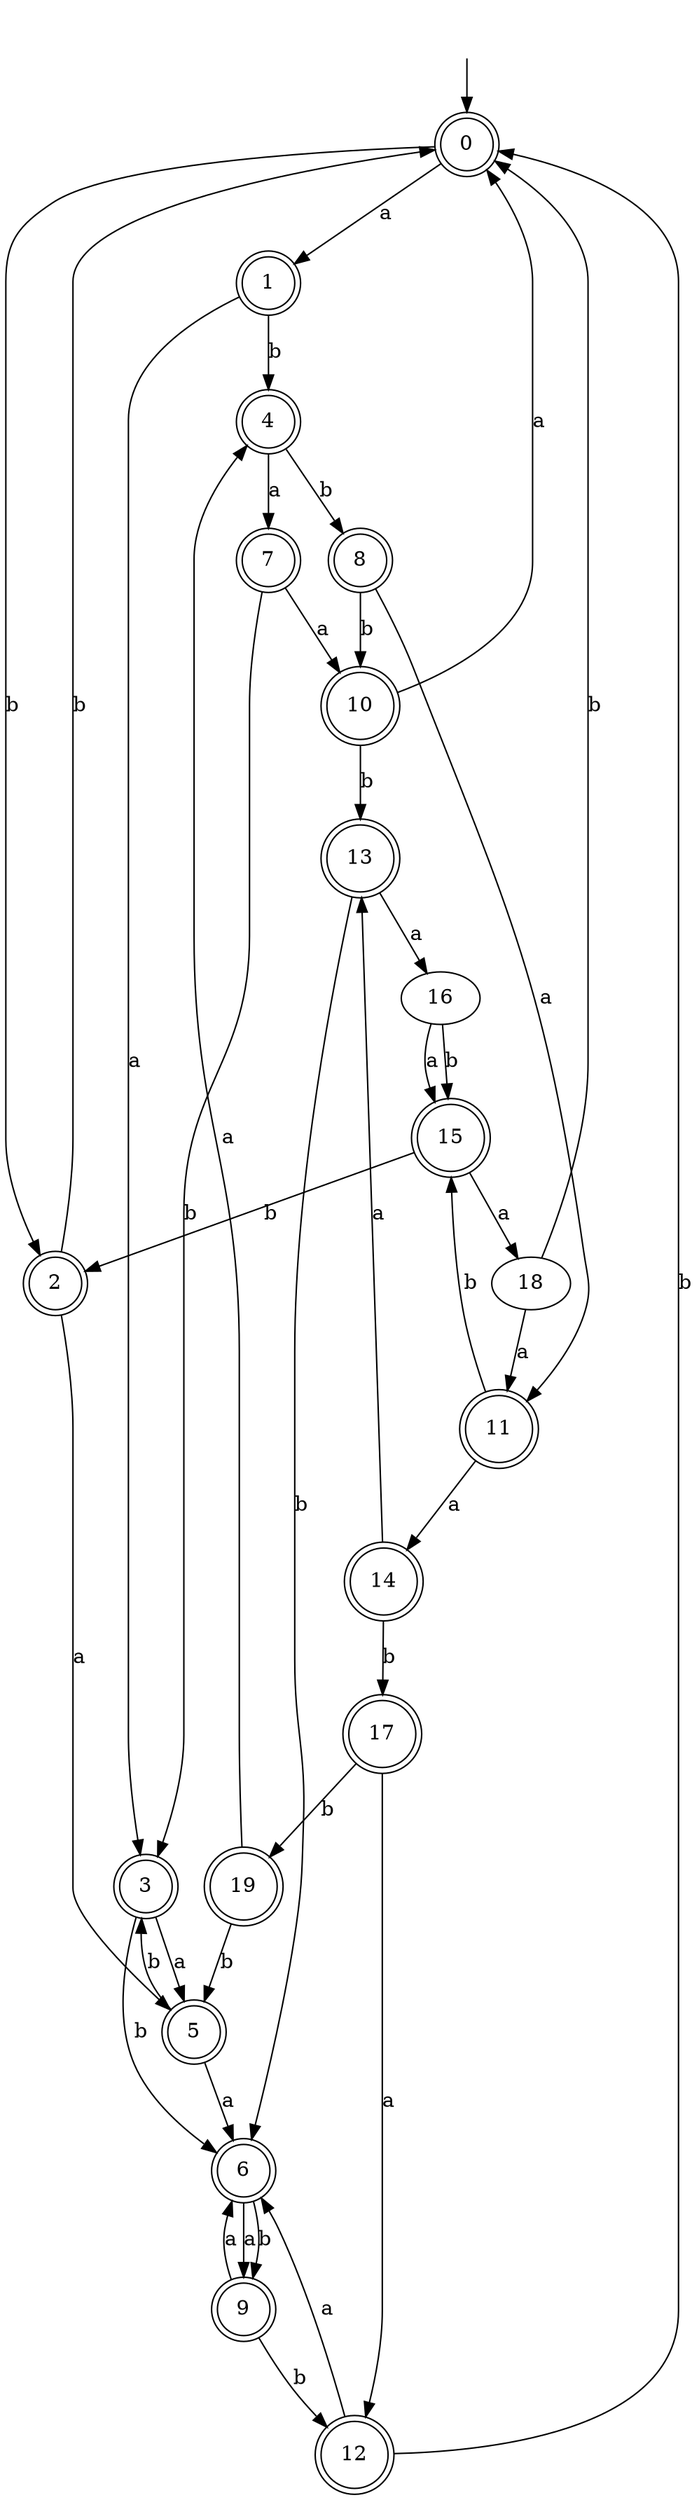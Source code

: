 digraph RandomDFA {
  __start0 [label="", shape=none];
  __start0 -> 0 [label=""];
  0 [shape=circle] [shape=doublecircle]
  0 -> 1 [label="a"]
  0 -> 2 [label="b"]
  1 [shape=doublecircle]
  1 -> 3 [label="a"]
  1 -> 4 [label="b"]
  2 [shape=doublecircle]
  2 -> 5 [label="a"]
  2 -> 0 [label="b"]
  3 [shape=doublecircle]
  3 -> 5 [label="a"]
  3 -> 6 [label="b"]
  4 [shape=doublecircle]
  4 -> 7 [label="a"]
  4 -> 8 [label="b"]
  5 [shape=doublecircle]
  5 -> 6 [label="a"]
  5 -> 3 [label="b"]
  6 [shape=doublecircle]
  6 -> 9 [label="a"]
  6 -> 9 [label="b"]
  7 [shape=doublecircle]
  7 -> 10 [label="a"]
  7 -> 3 [label="b"]
  8 [shape=doublecircle]
  8 -> 11 [label="a"]
  8 -> 10 [label="b"]
  9 [shape=doublecircle]
  9 -> 6 [label="a"]
  9 -> 12 [label="b"]
  10 [shape=doublecircle]
  10 -> 0 [label="a"]
  10 -> 13 [label="b"]
  11 [shape=doublecircle]
  11 -> 14 [label="a"]
  11 -> 15 [label="b"]
  12 [shape=doublecircle]
  12 -> 6 [label="a"]
  12 -> 0 [label="b"]
  13 [shape=doublecircle]
  13 -> 16 [label="a"]
  13 -> 6 [label="b"]
  14 [shape=doublecircle]
  14 -> 13 [label="a"]
  14 -> 17 [label="b"]
  15 [shape=doublecircle]
  15 -> 18 [label="a"]
  15 -> 2 [label="b"]
  16
  16 -> 15 [label="a"]
  16 -> 15 [label="b"]
  17 [shape=doublecircle]
  17 -> 12 [label="a"]
  17 -> 19 [label="b"]
  18
  18 -> 11 [label="a"]
  18 -> 0 [label="b"]
  19 [shape=doublecircle]
  19 -> 4 [label="a"]
  19 -> 5 [label="b"]
}
